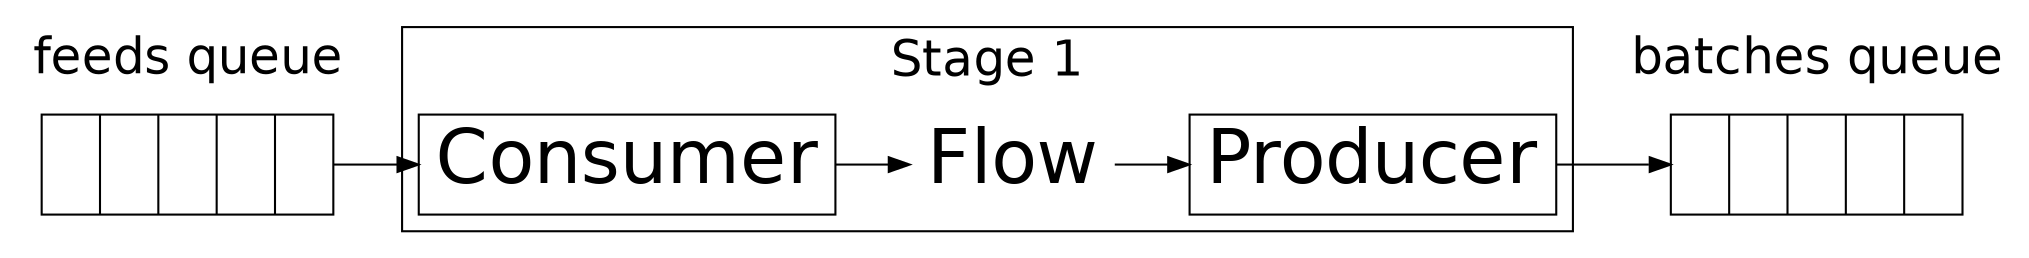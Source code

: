 digraph {
  newrank=true
  rankdir=LR
  fontsize=24
  fontname=Helvetica

  node [shape=none fontsize=36 fontname=Helvetica]

  subgraph cluster_q1 {
    label="feeds queue"
    penwidth=0
    Q1 [shape=record fillcolor=red label="{||||}"]
  }

  subgraph cluster_q2 {
    label="batches queue"
    penwidth=0
    Q2 [shape=record fillcolor=red label="{||||}"]
  }

  subgraph cluster_s1 {
    label="Stage 1"
    Consumer [shape=box]
    Producer [shape=box]
    Flow [penwidth=0 image="machine.png"]
    Q1 -> Consumer -> Flow -> Producer -> Q2
  }
}
